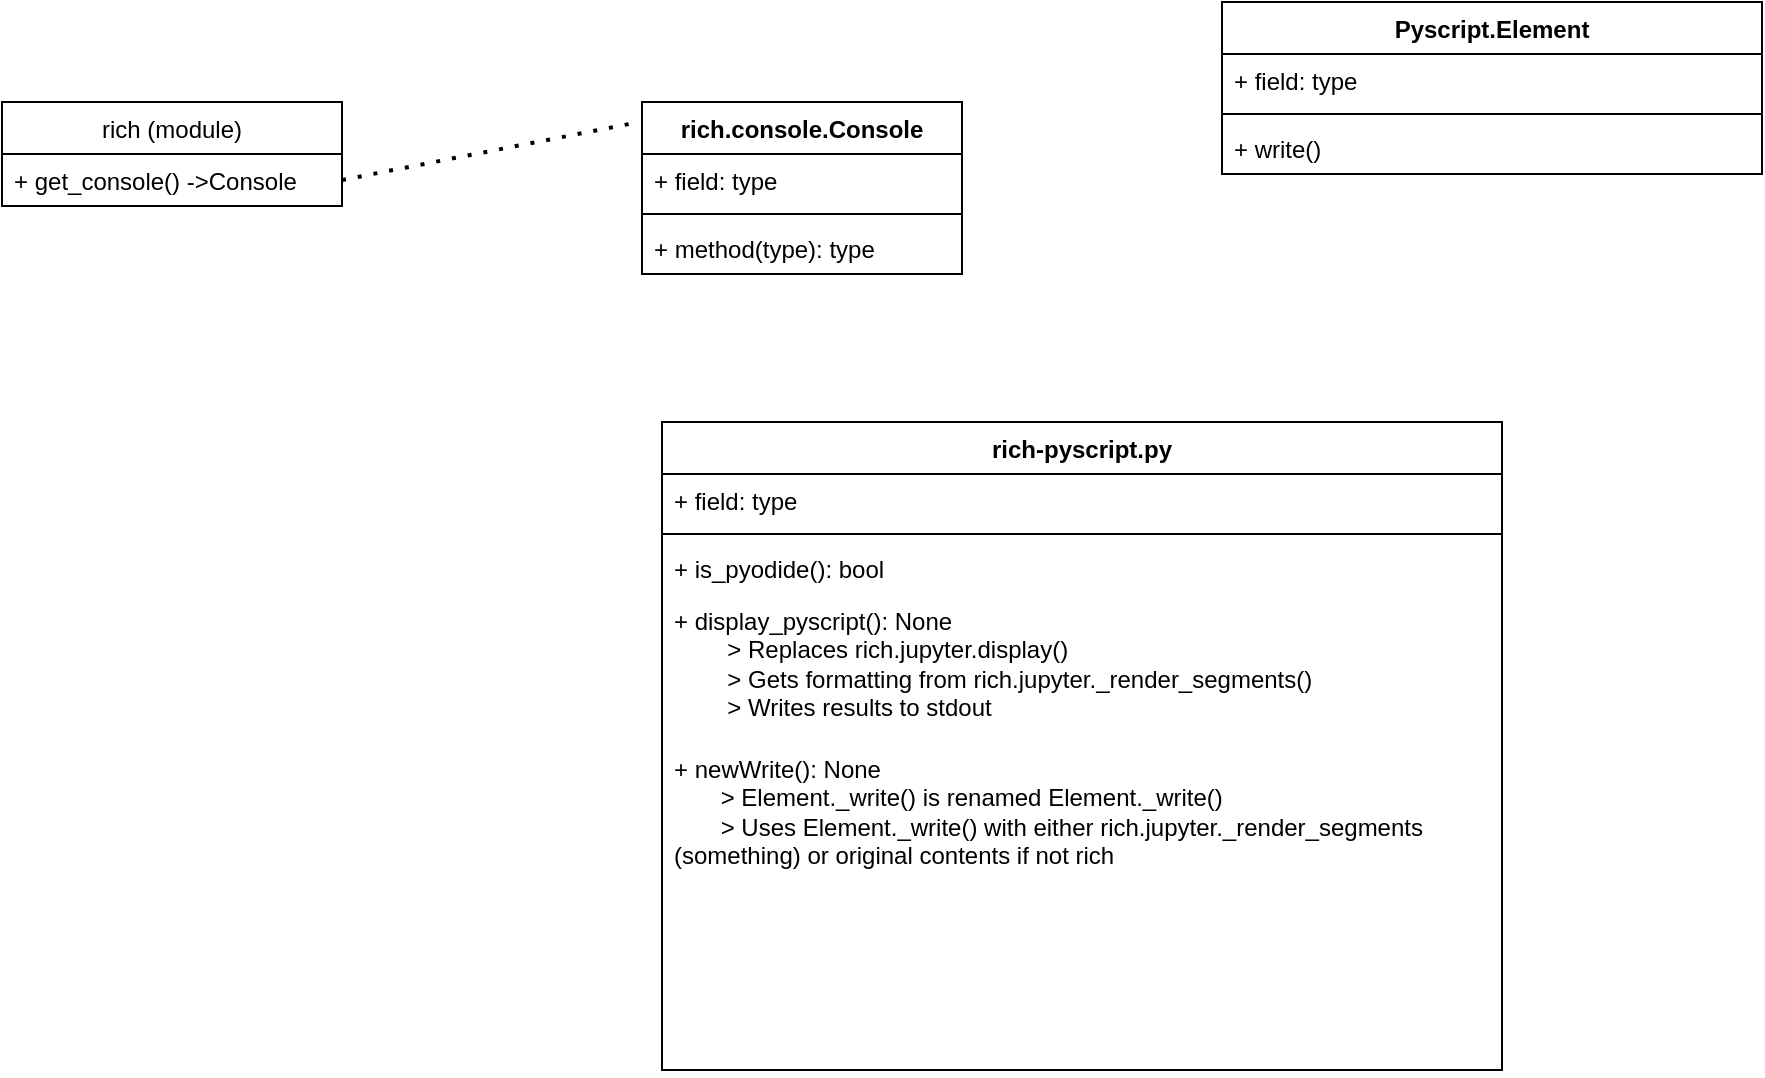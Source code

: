 <mxfile version="20.2.1" type="device"><diagram name="Page-1" id="e7e014a7-5840-1c2e-5031-d8a46d1fe8dd"><mxGraphModel dx="478" dy="684" grid="1" gridSize="10" guides="1" tooltips="1" connect="1" arrows="1" fold="1" page="1" pageScale="1" pageWidth="1169" pageHeight="826" background="none" math="0" shadow="0"><root><mxCell id="0"/><mxCell id="1" parent="0"/><mxCell id="MJ4E_vavZkv6lNKIJ1ws-41" value="rich.console.Console" style="swimlane;fontStyle=1;align=center;verticalAlign=top;childLayout=stackLayout;horizontal=1;startSize=26;horizontalStack=0;resizeParent=1;resizeParentMax=0;resizeLast=0;collapsible=1;marginBottom=0;" vertex="1" parent="1"><mxGeometry x="560" y="110" width="160" height="86" as="geometry"/></mxCell><mxCell id="MJ4E_vavZkv6lNKIJ1ws-42" value="+ field: type" style="text;strokeColor=none;fillColor=none;align=left;verticalAlign=top;spacingLeft=4;spacingRight=4;overflow=hidden;rotatable=0;points=[[0,0.5],[1,0.5]];portConstraint=eastwest;" vertex="1" parent="MJ4E_vavZkv6lNKIJ1ws-41"><mxGeometry y="26" width="160" height="26" as="geometry"/></mxCell><mxCell id="MJ4E_vavZkv6lNKIJ1ws-43" value="" style="line;strokeWidth=1;fillColor=none;align=left;verticalAlign=middle;spacingTop=-1;spacingLeft=3;spacingRight=3;rotatable=0;labelPosition=right;points=[];portConstraint=eastwest;" vertex="1" parent="MJ4E_vavZkv6lNKIJ1ws-41"><mxGeometry y="52" width="160" height="8" as="geometry"/></mxCell><mxCell id="MJ4E_vavZkv6lNKIJ1ws-44" value="+ method(type): type" style="text;strokeColor=none;fillColor=none;align=left;verticalAlign=top;spacingLeft=4;spacingRight=4;overflow=hidden;rotatable=0;points=[[0,0.5],[1,0.5]];portConstraint=eastwest;" vertex="1" parent="MJ4E_vavZkv6lNKIJ1ws-41"><mxGeometry y="60" width="160" height="26" as="geometry"/></mxCell><mxCell id="MJ4E_vavZkv6lNKIJ1ws-52" value="rich (module)" style="swimlane;fontStyle=0;childLayout=stackLayout;horizontal=1;startSize=26;fillColor=none;horizontalStack=0;resizeParent=1;resizeParentMax=0;resizeLast=0;collapsible=1;marginBottom=0;" vertex="1" parent="1"><mxGeometry x="240" y="110" width="170" height="52" as="geometry"/></mxCell><mxCell id="MJ4E_vavZkv6lNKIJ1ws-53" value="+ get_console() -&gt;Console" style="text;strokeColor=none;fillColor=none;align=left;verticalAlign=top;spacingLeft=4;spacingRight=4;overflow=hidden;rotatable=0;points=[[0,0.5],[1,0.5]];portConstraint=eastwest;" vertex="1" parent="MJ4E_vavZkv6lNKIJ1ws-52"><mxGeometry y="26" width="170" height="26" as="geometry"/></mxCell><mxCell id="MJ4E_vavZkv6lNKIJ1ws-56" value="" style="endArrow=none;dashed=1;html=1;dashPattern=1 3;strokeWidth=2;rounded=0;entryX=-0.024;entryY=0.122;entryDx=0;entryDy=0;exitX=1;exitY=0.75;exitDx=0;exitDy=0;entryPerimeter=0;" edge="1" parent="1" source="MJ4E_vavZkv6lNKIJ1ws-52" target="MJ4E_vavZkv6lNKIJ1ws-41"><mxGeometry width="50" height="50" relative="1" as="geometry"><mxPoint x="370" y="110" as="sourcePoint"/><mxPoint x="420" y="60" as="targetPoint"/></mxGeometry></mxCell><mxCell id="MJ4E_vavZkv6lNKIJ1ws-57" value="rich-pyscript.py" style="swimlane;fontStyle=1;align=center;verticalAlign=top;childLayout=stackLayout;horizontal=1;startSize=26;horizontalStack=0;resizeParent=1;resizeParentMax=0;resizeLast=0;collapsible=1;marginBottom=0;" vertex="1" parent="1"><mxGeometry x="570" y="270" width="420" height="324" as="geometry"/></mxCell><mxCell id="MJ4E_vavZkv6lNKIJ1ws-58" value="+ field: type" style="text;strokeColor=none;fillColor=none;align=left;verticalAlign=top;spacingLeft=4;spacingRight=4;overflow=hidden;rotatable=0;points=[[0,0.5],[1,0.5]];portConstraint=eastwest;" vertex="1" parent="MJ4E_vavZkv6lNKIJ1ws-57"><mxGeometry y="26" width="420" height="26" as="geometry"/></mxCell><mxCell id="MJ4E_vavZkv6lNKIJ1ws-59" value="" style="line;strokeWidth=1;fillColor=none;align=left;verticalAlign=middle;spacingTop=-1;spacingLeft=3;spacingRight=3;rotatable=0;labelPosition=right;points=[];portConstraint=eastwest;" vertex="1" parent="MJ4E_vavZkv6lNKIJ1ws-57"><mxGeometry y="52" width="420" height="8" as="geometry"/></mxCell><mxCell id="MJ4E_vavZkv6lNKIJ1ws-60" value="+ is_pyodide(): bool&#10;        " style="text;strokeColor=none;fillColor=none;align=left;verticalAlign=top;spacingLeft=4;spacingRight=4;overflow=hidden;rotatable=0;points=[[0,0.5],[1,0.5]];portConstraint=eastwest;fontStyle=0" vertex="1" parent="MJ4E_vavZkv6lNKIJ1ws-57"><mxGeometry y="60" width="420" height="26" as="geometry"/></mxCell><mxCell id="MJ4E_vavZkv6lNKIJ1ws-63" value="+ display_pyscript(): None&#10;        &gt; Replaces rich.jupyter.display()&#10;        &gt; Gets formatting from rich.jupyter._render_segments()&#10;        &gt; Writes results to stdout" style="text;strokeColor=none;fillColor=none;align=left;verticalAlign=top;spacingLeft=4;spacingRight=4;overflow=hidden;rotatable=0;points=[[0,0.5],[1,0.5]];portConstraint=eastwest;fontStyle=0;whiteSpace=wrap;" vertex="1" parent="MJ4E_vavZkv6lNKIJ1ws-57"><mxGeometry y="86" width="420" height="74" as="geometry"/></mxCell><mxCell id="MJ4E_vavZkv6lNKIJ1ws-62" value="+ newWrite(): None&lt;br&gt;&amp;nbsp; &amp;nbsp; &amp;nbsp; &amp;nbsp;&amp;gt; Element._write() is renamed Element._write()&lt;br&gt;&amp;nbsp;&amp;nbsp;&amp;nbsp;&amp;nbsp;&amp;nbsp;&amp;nbsp;&amp;nbsp;&amp;gt; Uses Element._write() with either rich.jupyter._render_segments (something) or original contents if not rich&lt;br&gt;" style="text;strokeColor=none;fillColor=none;align=left;verticalAlign=top;spacingLeft=4;spacingRight=4;overflow=hidden;rotatable=0;points=[[0,0.5],[1,0.5]];portConstraint=eastwest;fontStyle=0;whiteSpace=wrap;html=1;" vertex="1" parent="MJ4E_vavZkv6lNKIJ1ws-57"><mxGeometry y="160" width="420" height="164" as="geometry"/></mxCell><mxCell id="MJ4E_vavZkv6lNKIJ1ws-67" value="Pyscript.Element" style="swimlane;fontStyle=1;align=center;verticalAlign=top;childLayout=stackLayout;horizontal=1;startSize=26;horizontalStack=0;resizeParent=1;resizeParentMax=0;resizeLast=0;collapsible=1;marginBottom=0;" vertex="1" parent="1"><mxGeometry x="850" y="60" width="270" height="86" as="geometry"/></mxCell><mxCell id="MJ4E_vavZkv6lNKIJ1ws-68" value="+ field: type" style="text;strokeColor=none;fillColor=none;align=left;verticalAlign=top;spacingLeft=4;spacingRight=4;overflow=hidden;rotatable=0;points=[[0,0.5],[1,0.5]];portConstraint=eastwest;" vertex="1" parent="MJ4E_vavZkv6lNKIJ1ws-67"><mxGeometry y="26" width="270" height="26" as="geometry"/></mxCell><mxCell id="MJ4E_vavZkv6lNKIJ1ws-69" value="" style="line;strokeWidth=1;fillColor=none;align=left;verticalAlign=middle;spacingTop=-1;spacingLeft=3;spacingRight=3;rotatable=0;labelPosition=right;points=[];portConstraint=eastwest;" vertex="1" parent="MJ4E_vavZkv6lNKIJ1ws-67"><mxGeometry y="52" width="270" height="8" as="geometry"/></mxCell><mxCell id="MJ4E_vavZkv6lNKIJ1ws-70" value="+ write()" style="text;strokeColor=none;fillColor=none;align=left;verticalAlign=top;spacingLeft=4;spacingRight=4;overflow=hidden;rotatable=0;points=[[0,0.5],[1,0.5]];portConstraint=eastwest;fontStyle=0" vertex="1" parent="MJ4E_vavZkv6lNKIJ1ws-67"><mxGeometry y="60" width="270" height="26" as="geometry"/></mxCell></root></mxGraphModel></diagram></mxfile>